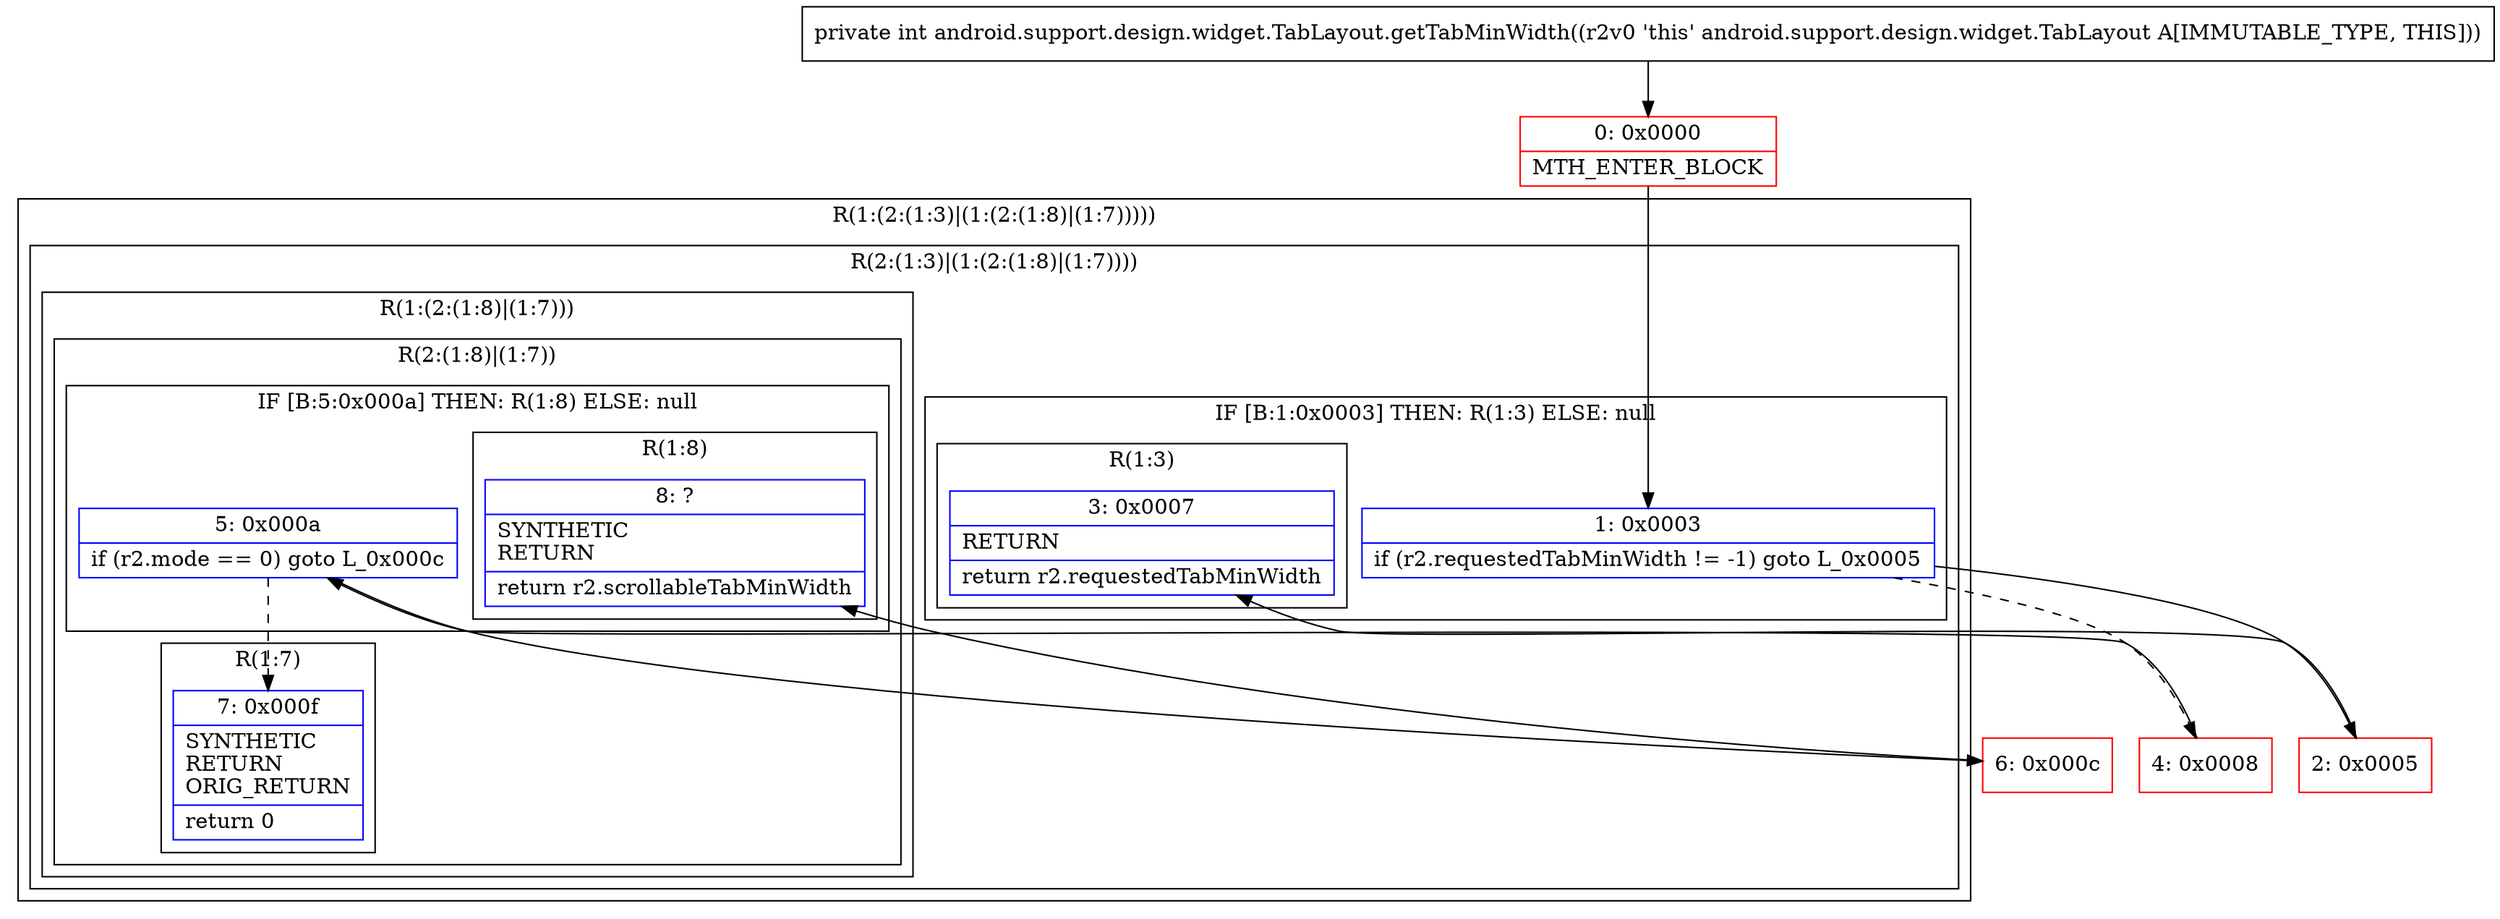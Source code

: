digraph "CFG forandroid.support.design.widget.TabLayout.getTabMinWidth()I" {
subgraph cluster_Region_919581541 {
label = "R(1:(2:(1:3)|(1:(2:(1:8)|(1:7)))))";
node [shape=record,color=blue];
subgraph cluster_Region_1747013492 {
label = "R(2:(1:3)|(1:(2:(1:8)|(1:7))))";
node [shape=record,color=blue];
subgraph cluster_IfRegion_993513065 {
label = "IF [B:1:0x0003] THEN: R(1:3) ELSE: null";
node [shape=record,color=blue];
Node_1 [shape=record,label="{1\:\ 0x0003|if (r2.requestedTabMinWidth != \-1) goto L_0x0005\l}"];
subgraph cluster_Region_1514210731 {
label = "R(1:3)";
node [shape=record,color=blue];
Node_3 [shape=record,label="{3\:\ 0x0007|RETURN\l|return r2.requestedTabMinWidth\l}"];
}
}
subgraph cluster_Region_291426589 {
label = "R(1:(2:(1:8)|(1:7)))";
node [shape=record,color=blue];
subgraph cluster_Region_1944483501 {
label = "R(2:(1:8)|(1:7))";
node [shape=record,color=blue];
subgraph cluster_IfRegion_1990703678 {
label = "IF [B:5:0x000a] THEN: R(1:8) ELSE: null";
node [shape=record,color=blue];
Node_5 [shape=record,label="{5\:\ 0x000a|if (r2.mode == 0) goto L_0x000c\l}"];
subgraph cluster_Region_605652252 {
label = "R(1:8)";
node [shape=record,color=blue];
Node_8 [shape=record,label="{8\:\ ?|SYNTHETIC\lRETURN\l|return r2.scrollableTabMinWidth\l}"];
}
}
subgraph cluster_Region_1135115963 {
label = "R(1:7)";
node [shape=record,color=blue];
Node_7 [shape=record,label="{7\:\ 0x000f|SYNTHETIC\lRETURN\lORIG_RETURN\l|return 0\l}"];
}
}
}
}
}
Node_0 [shape=record,color=red,label="{0\:\ 0x0000|MTH_ENTER_BLOCK\l}"];
Node_2 [shape=record,color=red,label="{2\:\ 0x0005}"];
Node_4 [shape=record,color=red,label="{4\:\ 0x0008}"];
Node_6 [shape=record,color=red,label="{6\:\ 0x000c}"];
MethodNode[shape=record,label="{private int android.support.design.widget.TabLayout.getTabMinWidth((r2v0 'this' android.support.design.widget.TabLayout A[IMMUTABLE_TYPE, THIS])) }"];
MethodNode -> Node_0;
Node_1 -> Node_2;
Node_1 -> Node_4[style=dashed];
Node_5 -> Node_6;
Node_5 -> Node_7[style=dashed];
Node_0 -> Node_1;
Node_2 -> Node_3;
Node_4 -> Node_5;
Node_6 -> Node_8;
}

